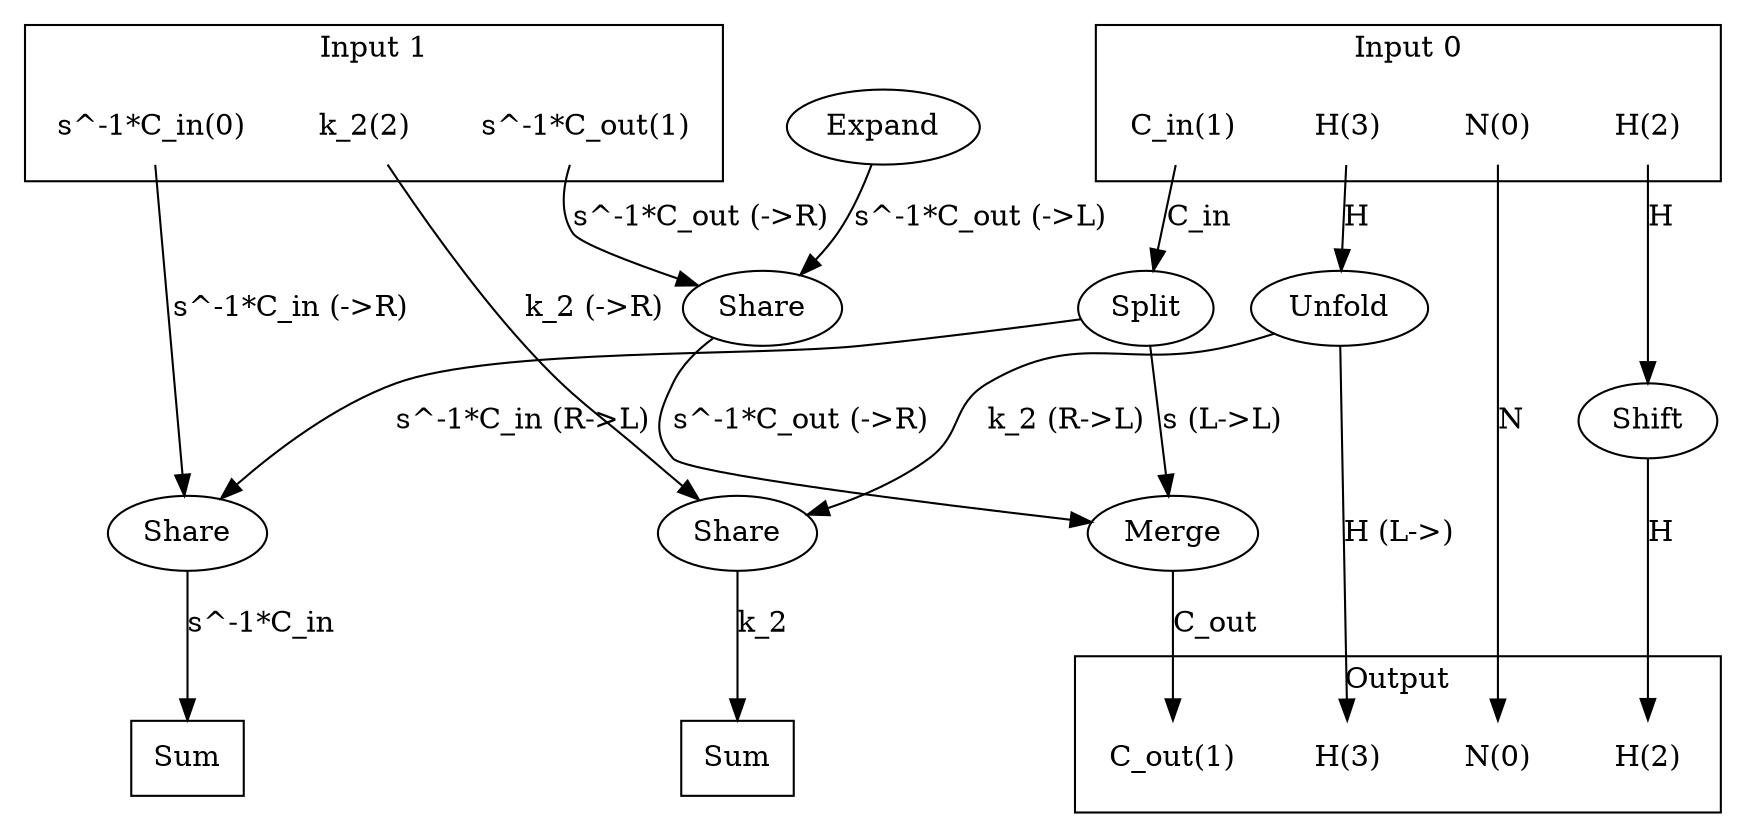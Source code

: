 digraph kernel {
newrank = true;
op_0x7fa3f400a200 [label="Unfold"];
op_0x7fa3fc03c7f0 [label="Split"];
op_0x7fa58c009920 [label="Share"];
op_0x7fa8e4004810 [label="Share"];
op_0x7fa8e40049f0 [label="Share"];
op_0x7fa9100061b0 [label="Merge"];
op_0x7fa950004dd8 [label="Expand"];
op_0x7fa950005d80 [label="Shift"];
reduce_0x7fa1a4001de8 [label="Sum", shape=box];
reduce_0x7fa1a4005968 [label="Sum", shape=box];
subgraph cluster_out {
label = "Output";
out_0 [label="N(0)", shape=none];
out_1 [label="C_out(1)", shape=none];
out_2 [label="H(2)", shape=none];
out_3 [label="H(3)", shape=none];
}
{ rank = same;
reduce_0x7fa1a4001de8;
reduce_0x7fa1a4005968;
out_0;
out_1;
out_2;
out_3;
}
subgraph cluster_in_0 {
label = "Input 0";
in_0_0 [label="N(0)", shape=none];
in_0_1 [label="C_in(1)", shape=none];
in_0_2 [label="H(2)", shape=none];
in_0_3 [label="H(3)", shape=none];
}
subgraph cluster_in_1 {
label = "Input 1";
in_1_0 [label="s^-1*C_in(0)", shape=none];
in_1_1 [label="s^-1*C_out(1)", shape=none];
in_1_2 [label="k_2(2)", shape=none];
}
{ rank = same;
in_0_0;
in_0_1;
in_0_2;
in_0_3;
in_1_0;
in_1_1;
in_1_2;
}
in_0_0 -> out_0 [label="N"];
in_0_1 -> op_0x7fa3fc03c7f0 [label="C_in"];
in_0_2 -> op_0x7fa950005d80 [label="H"];
in_0_3 -> op_0x7fa3f400a200 [label="H"];
in_1_0 -> op_0x7fa8e4004810 [label="s^-1*C_in (->R)"];
in_1_1 -> op_0x7fa58c009920 [label="s^-1*C_out (->R)"];
in_1_2 -> op_0x7fa8e40049f0 [label="k_2 (->R)"];
op_0x7fa9100061b0 -> out_1 [label="C_out"];
op_0x7fa950005d80 -> out_2 [label="H"];
op_0x7fa3f400a200 -> out_3 [label="H (L->)"];
op_0x7fa8e40049f0 -> reduce_0x7fa1a4001de8 [label="k_2"];
op_0x7fa8e4004810 -> reduce_0x7fa1a4005968 [label="s^-1*C_in"];
op_0x7fa950004dd8 -> op_0x7fa58c009920 [label="s^-1*C_out (->L)"];
op_0x7fa3fc03c7f0 -> op_0x7fa8e4004810 [label="s^-1*C_in (R->L)"];
op_0x7fa3f400a200 -> op_0x7fa8e40049f0 [label="k_2 (R->L)"];
op_0x7fa3fc03c7f0 -> op_0x7fa9100061b0 [label="s (L->L)"];
op_0x7fa58c009920 -> op_0x7fa9100061b0 [label="s^-1*C_out (->R)"];
}
